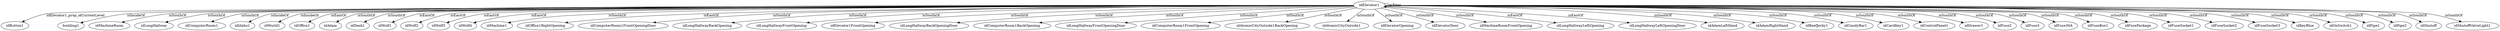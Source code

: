 digraph  {
idElevator1 [node_type=entity_node];
idButton1 [node_type=property_node];
building1 [node_type=entity_node];
idMachineRoom [node_type=entity_node];
idLongHallway [node_type=entity_node];
idComputerRoom1 [node_type=entity_node];
idIdaho1 [node_type=entity_node];
idWorld1 [node_type=entity_node];
idOffice1 [node_type=entity_node];
idAdam [node_type=entity_node];
idDesk1 [node_type=entity_node];
idWolf1 [node_type=entity_node];
idWolf2 [node_type=entity_node];
idWolf3 [node_type=entity_node];
idWolf4 [node_type=entity_node];
idMachine1 [node_type=entity_node];
idOffice1RightOpening [node_type=entity_node];
idComputerRoom1FrontOpeningDoor [node_type=entity_node];
idLongHallwayBackOpening [node_type=entity_node];
idLongHallwayFrontOpening [node_type=entity_node];
idElevator1FrontOpening [node_type=entity_node];
idLongHallwayBackOpeningDoor [node_type=entity_node];
idComputerRoom1BackOpening [node_type=entity_node];
idLongHallwayFrontOpeningDoor [node_type=entity_node];
idComputerRoom1FrontOpening [node_type=entity_node];
idAtomicCityOutside1BackOpening [node_type=entity_node];
idAtomicCityOutside1 [node_type=entity_node];
idElevatorOpening [node_type=entity_node];
idElevatorDoor [node_type=entity_node];
idMachineRoomFrontOpening [node_type=entity_node];
idLongHallwayLeftOpening [node_type=entity_node];
idLongHallwayLeftOpeningDoor [node_type=entity_node];
idAdamLeftHand [node_type=entity_node];
idAdamRightHand [node_type=entity_node];
idBeefJerky1 [node_type=entity_node];
idCandyBar1 [node_type=entity_node];
idCardKey1 [node_type=entity_node];
idControlPanel1 [node_type=entity_node];
idDrawer1 [node_type=entity_node];
idFuse2 [node_type=entity_node];
idFuse3 [node_type=entity_node];
idFuse30A [node_type=entity_node];
idFuseBox1 [node_type=entity_node];
idFusePackage [node_type=entity_node];
idFuseSocket1 [node_type=entity_node];
idFuseSocket2 [node_type=entity_node];
idFuseSocket3 [node_type=entity_node];
idKeyBlue [node_type=entity_node];
idOnSwitch1 [node_type=entity_node];
idPipe1 [node_type=entity_node];
idPipe2 [node_type=entity_node];
idShutoff [node_type=entity_node];
idShutoffValveLight1 [node_type=entity_node];
idElevator1 -> idButton1  [edge_type=property, label=idElevator1_prop_idCurrentLevel];
idElevator1 -> building1  [edge_type=relationship, label=isInsideOf];
idElevator1 -> idMachineRoom  [edge_type=relationship, label=isSouthOf];
idElevator1 -> idLongHallway  [edge_type=relationship, label=isSouthOf];
idElevator1 -> idComputerRoom1  [edge_type=relationship, label=isSouthOf];
idElevator1 -> idIdaho1  [edge_type=relationship, label=isInsideOf];
idElevator1 -> idWorld1  [edge_type=relationship, label=isInsideOf];
idElevator1 -> idElevator1  [edge_type=relationship, label=isNear];
idElevator1 -> idOffice1  [edge_type=relationship, label=isEastOf];
idElevator1 -> idAdam  [edge_type=relationship, label=isSouthOf];
idElevator1 -> idDesk1  [edge_type=relationship, label=isSouthOf];
idElevator1 -> idWolf1  [edge_type=relationship, label=isEastOf];
idElevator1 -> idWolf2  [edge_type=relationship, label=isEastOf];
idElevator1 -> idWolf3  [edge_type=relationship, label=isEastOf];
idElevator1 -> idWolf4  [edge_type=relationship, label=isEastOf];
idElevator1 -> idMachine1  [edge_type=relationship, label=isSouthOf];
idElevator1 -> idOffice1RightOpening  [edge_type=relationship, label=isEastOf];
idElevator1 -> idComputerRoom1FrontOpeningDoor  [edge_type=relationship, label=isSouthOf];
idElevator1 -> idLongHallwayBackOpening  [edge_type=relationship, label=isSouthOf];
idElevator1 -> idLongHallwayFrontOpening  [edge_type=relationship, label=isSouthOf];
idElevator1 -> idElevator1FrontOpening  [edge_type=relationship, label=isSouthOf];
idElevator1 -> idLongHallwayBackOpeningDoor  [edge_type=relationship, label=isSouthOf];
idElevator1 -> idComputerRoom1BackOpening  [edge_type=relationship, label=isSouthOf];
idElevator1 -> idLongHallwayFrontOpeningDoor  [edge_type=relationship, label=isSouthOf];
idElevator1 -> idComputerRoom1FrontOpening  [edge_type=relationship, label=isSouthOf];
idElevator1 -> idAtomicCityOutside1BackOpening  [edge_type=relationship, label=isSouthOf];
idElevator1 -> idAtomicCityOutside1  [edge_type=relationship, label=isSouthOf];
idElevator1 -> idElevatorOpening  [edge_type=relationship, label=isSouthOf];
idElevator1 -> idElevatorDoor  [edge_type=relationship, label=isSouthOf];
idElevator1 -> idMachineRoomFrontOpening  [edge_type=relationship, label=isSouthOf];
idElevator1 -> idLongHallwayLeftOpening  [edge_type=relationship, label=isEastOf];
idElevator1 -> idLongHallwayLeftOpeningDoor  [edge_type=relationship, label=isEastOf];
idElevator1 -> idAdamLeftHand  [edge_type=relationship, label=isSouthOf];
idElevator1 -> idAdamRightHand  [edge_type=relationship, label=isSouthOf];
idElevator1 -> idBeefJerky1  [edge_type=relationship, label=isSouthOf];
idElevator1 -> idCandyBar1  [edge_type=relationship, label=isSouthOf];
idElevator1 -> idCardKey1  [edge_type=relationship, label=isSouthOf];
idElevator1 -> idControlPanel1  [edge_type=relationship, label=isSouthOf];
idElevator1 -> idDrawer1  [edge_type=relationship, label=isSouthOf];
idElevator1 -> idFuse2  [edge_type=relationship, label=isSouthOf];
idElevator1 -> idFuse3  [edge_type=relationship, label=isSouthOf];
idElevator1 -> idFuse30A  [edge_type=relationship, label=isSouthOf];
idElevator1 -> idFuseBox1  [edge_type=relationship, label=isSouthOf];
idElevator1 -> idFusePackage  [edge_type=relationship, label=isSouthOf];
idElevator1 -> idFuseSocket1  [edge_type=relationship, label=isSouthOf];
idElevator1 -> idFuseSocket2  [edge_type=relationship, label=isSouthOf];
idElevator1 -> idFuseSocket3  [edge_type=relationship, label=isSouthOf];
idElevator1 -> idKeyBlue  [edge_type=relationship, label=isSouthOf];
idElevator1 -> idOnSwitch1  [edge_type=relationship, label=isSouthOf];
idElevator1 -> idPipe1  [edge_type=relationship, label=isSouthOf];
idElevator1 -> idPipe2  [edge_type=relationship, label=isSouthOf];
idElevator1 -> idShutoff  [edge_type=relationship, label=isSouthOf];
idElevator1 -> idShutoffValveLight1  [edge_type=relationship, label=isSouthOf];
}
